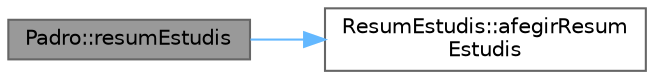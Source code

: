 digraph "Padro::resumEstudis"
{
 // LATEX_PDF_SIZE
  bgcolor="transparent";
  edge [fontname=Helvetica,fontsize=10,labelfontname=Helvetica,labelfontsize=10];
  node [fontname=Helvetica,fontsize=10,shape=box,height=0.2,width=0.4];
  rankdir="LR";
  Node1 [id="Node000001",label="Padro::resumEstudis",height=0.2,width=0.4,color="gray40", fillcolor="grey60", style="filled", fontcolor="black",tooltip="Obtiene un resumen de los estudios de la población en cada año."];
  Node1 -> Node2 [id="edge2_Node000001_Node000002",color="steelblue1",style="solid",tooltip=" "];
  Node2 [id="Node000002",label="ResumEstudis::afegirResum\lEstudis",height=0.2,width=0.4,color="grey40", fillcolor="white", style="filled",URL="$struct_resum_estudis.html#aea02e5def78843544b34187dcb79c110",tooltip="Añadir un conjunto de estudios al resumen de un año."];
}
